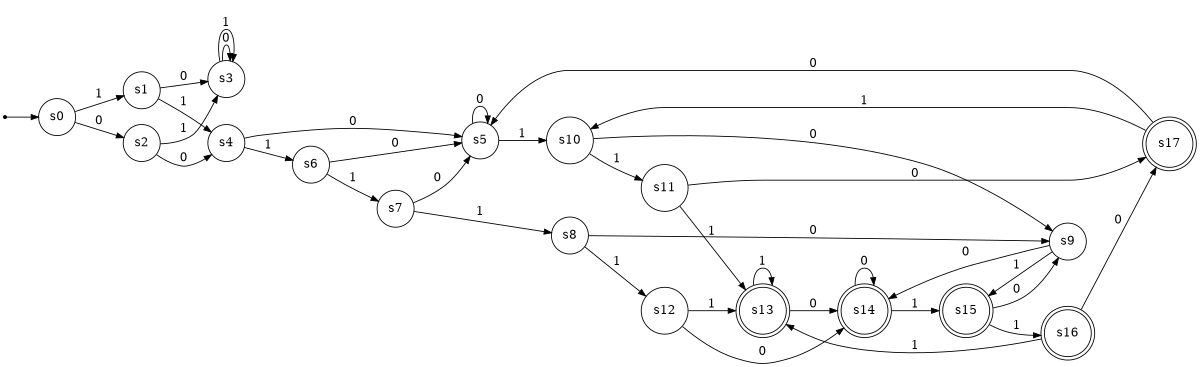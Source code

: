 digraph {
	ranksep=0.5 size="8, 8"
	rankdir=LR
	Initial [label="" fontsize=14.0 shape=point]
	s0 [fontsize=14.0 shape=circle]
	s1 [fontsize=14.0 shape=circle]
	s10 [fontsize=14.0 shape=circle]
	s11 [fontsize=14.0 shape=circle]
	s12 [fontsize=14.0 shape=circle]
	s13 [fontsize=14.0 shape=doublecircle]
	s14 [fontsize=14.0 shape=doublecircle]
	s15 [fontsize=14.0 shape=doublecircle]
	s16 [fontsize=14.0 shape=doublecircle]
	s17 [fontsize=14.0 shape=doublecircle]
	s2 [fontsize=14.0 shape=circle]
	s3 [fontsize=14.0 shape=circle]
	s4 [fontsize=14.0 shape=circle]
	s5 [fontsize=14.0 shape=circle]
	s6 [fontsize=14.0 shape=circle]
	s7 [fontsize=14.0 shape=circle]
	s8 [fontsize=14.0 shape=circle]
	s9 [fontsize=14.0 shape=circle]
	Initial -> s0 [arrowsize=0.85]
	s0 -> s2 [label=" 0 " arrowsize=0.85 fontsize=14.0]
	s0 -> s1 [label=" 1 " arrowsize=0.85 fontsize=14.0]
	s1 -> s3 [label=" 0 " arrowsize=0.85 fontsize=14.0]
	s1 -> s4 [label=" 1 " arrowsize=0.85 fontsize=14.0]
	s2 -> s4 [label=" 0 " arrowsize=0.85 fontsize=14.0]
	s2 -> s3 [label=" 1 " arrowsize=0.85 fontsize=14.0]
	s3 -> s3 [label=" 0 " arrowsize=0.85 fontsize=14.0]
	s3 -> s3 [label=" 1 " arrowsize=0.85 fontsize=14.0]
	s4 -> s5 [label=" 0 " arrowsize=0.85 fontsize=14.0]
	s4 -> s6 [label=" 1 " arrowsize=0.85 fontsize=14.0]
	s5 -> s5 [label=" 0 " arrowsize=0.85 fontsize=14.0]
	s5 -> s10 [label=" 1 " arrowsize=0.85 fontsize=14.0]
	s6 -> s5 [label=" 0 " arrowsize=0.85 fontsize=14.0]
	s6 -> s7 [label=" 1 " arrowsize=0.85 fontsize=14.0]
	s7 -> s5 [label=" 0 " arrowsize=0.85 fontsize=14.0]
	s7 -> s8 [label=" 1 " arrowsize=0.85 fontsize=14.0]
	s8 -> s9 [label=" 0 " arrowsize=0.85 fontsize=14.0]
	s8 -> s12 [label=" 1 " arrowsize=0.85 fontsize=14.0]
	s9 -> s14 [label=" 0 " arrowsize=0.85 fontsize=14.0]
	s9 -> s15 [label=" 1 " arrowsize=0.85 fontsize=14.0]
	s10 -> s9 [label=" 0 " arrowsize=0.85 fontsize=14.0]
	s10 -> s11 [label=" 1 " arrowsize=0.85 fontsize=14.0]
	s11 -> s17 [label=" 0 " arrowsize=0.85 fontsize=14.0]
	s11 -> s13 [label=" 1 " arrowsize=0.85 fontsize=14.0]
	s12 -> s14 [label=" 0 " arrowsize=0.85 fontsize=14.0]
	s12 -> s13 [label=" 1 " arrowsize=0.85 fontsize=14.0]
	s13 -> s14 [label=" 0 " arrowsize=0.85 fontsize=14.0]
	s13 -> s13 [label=" 1 " arrowsize=0.85 fontsize=14.0]
	s14 -> s14 [label=" 0 " arrowsize=0.85 fontsize=14.0]
	s14 -> s15 [label=" 1 " arrowsize=0.85 fontsize=14.0]
	s15 -> s9 [label=" 0 " arrowsize=0.85 fontsize=14.0]
	s15 -> s16 [label=" 1 " arrowsize=0.85 fontsize=14.0]
	s16 -> s17 [label=" 0 " arrowsize=0.85 fontsize=14.0]
	s16 -> s13 [label=" 1 " arrowsize=0.85 fontsize=14.0]
	s17 -> s5 [label=" 0 " arrowsize=0.85 fontsize=14.0]
	s17 -> s10 [label=" 1 " arrowsize=0.85 fontsize=14.0]
}
